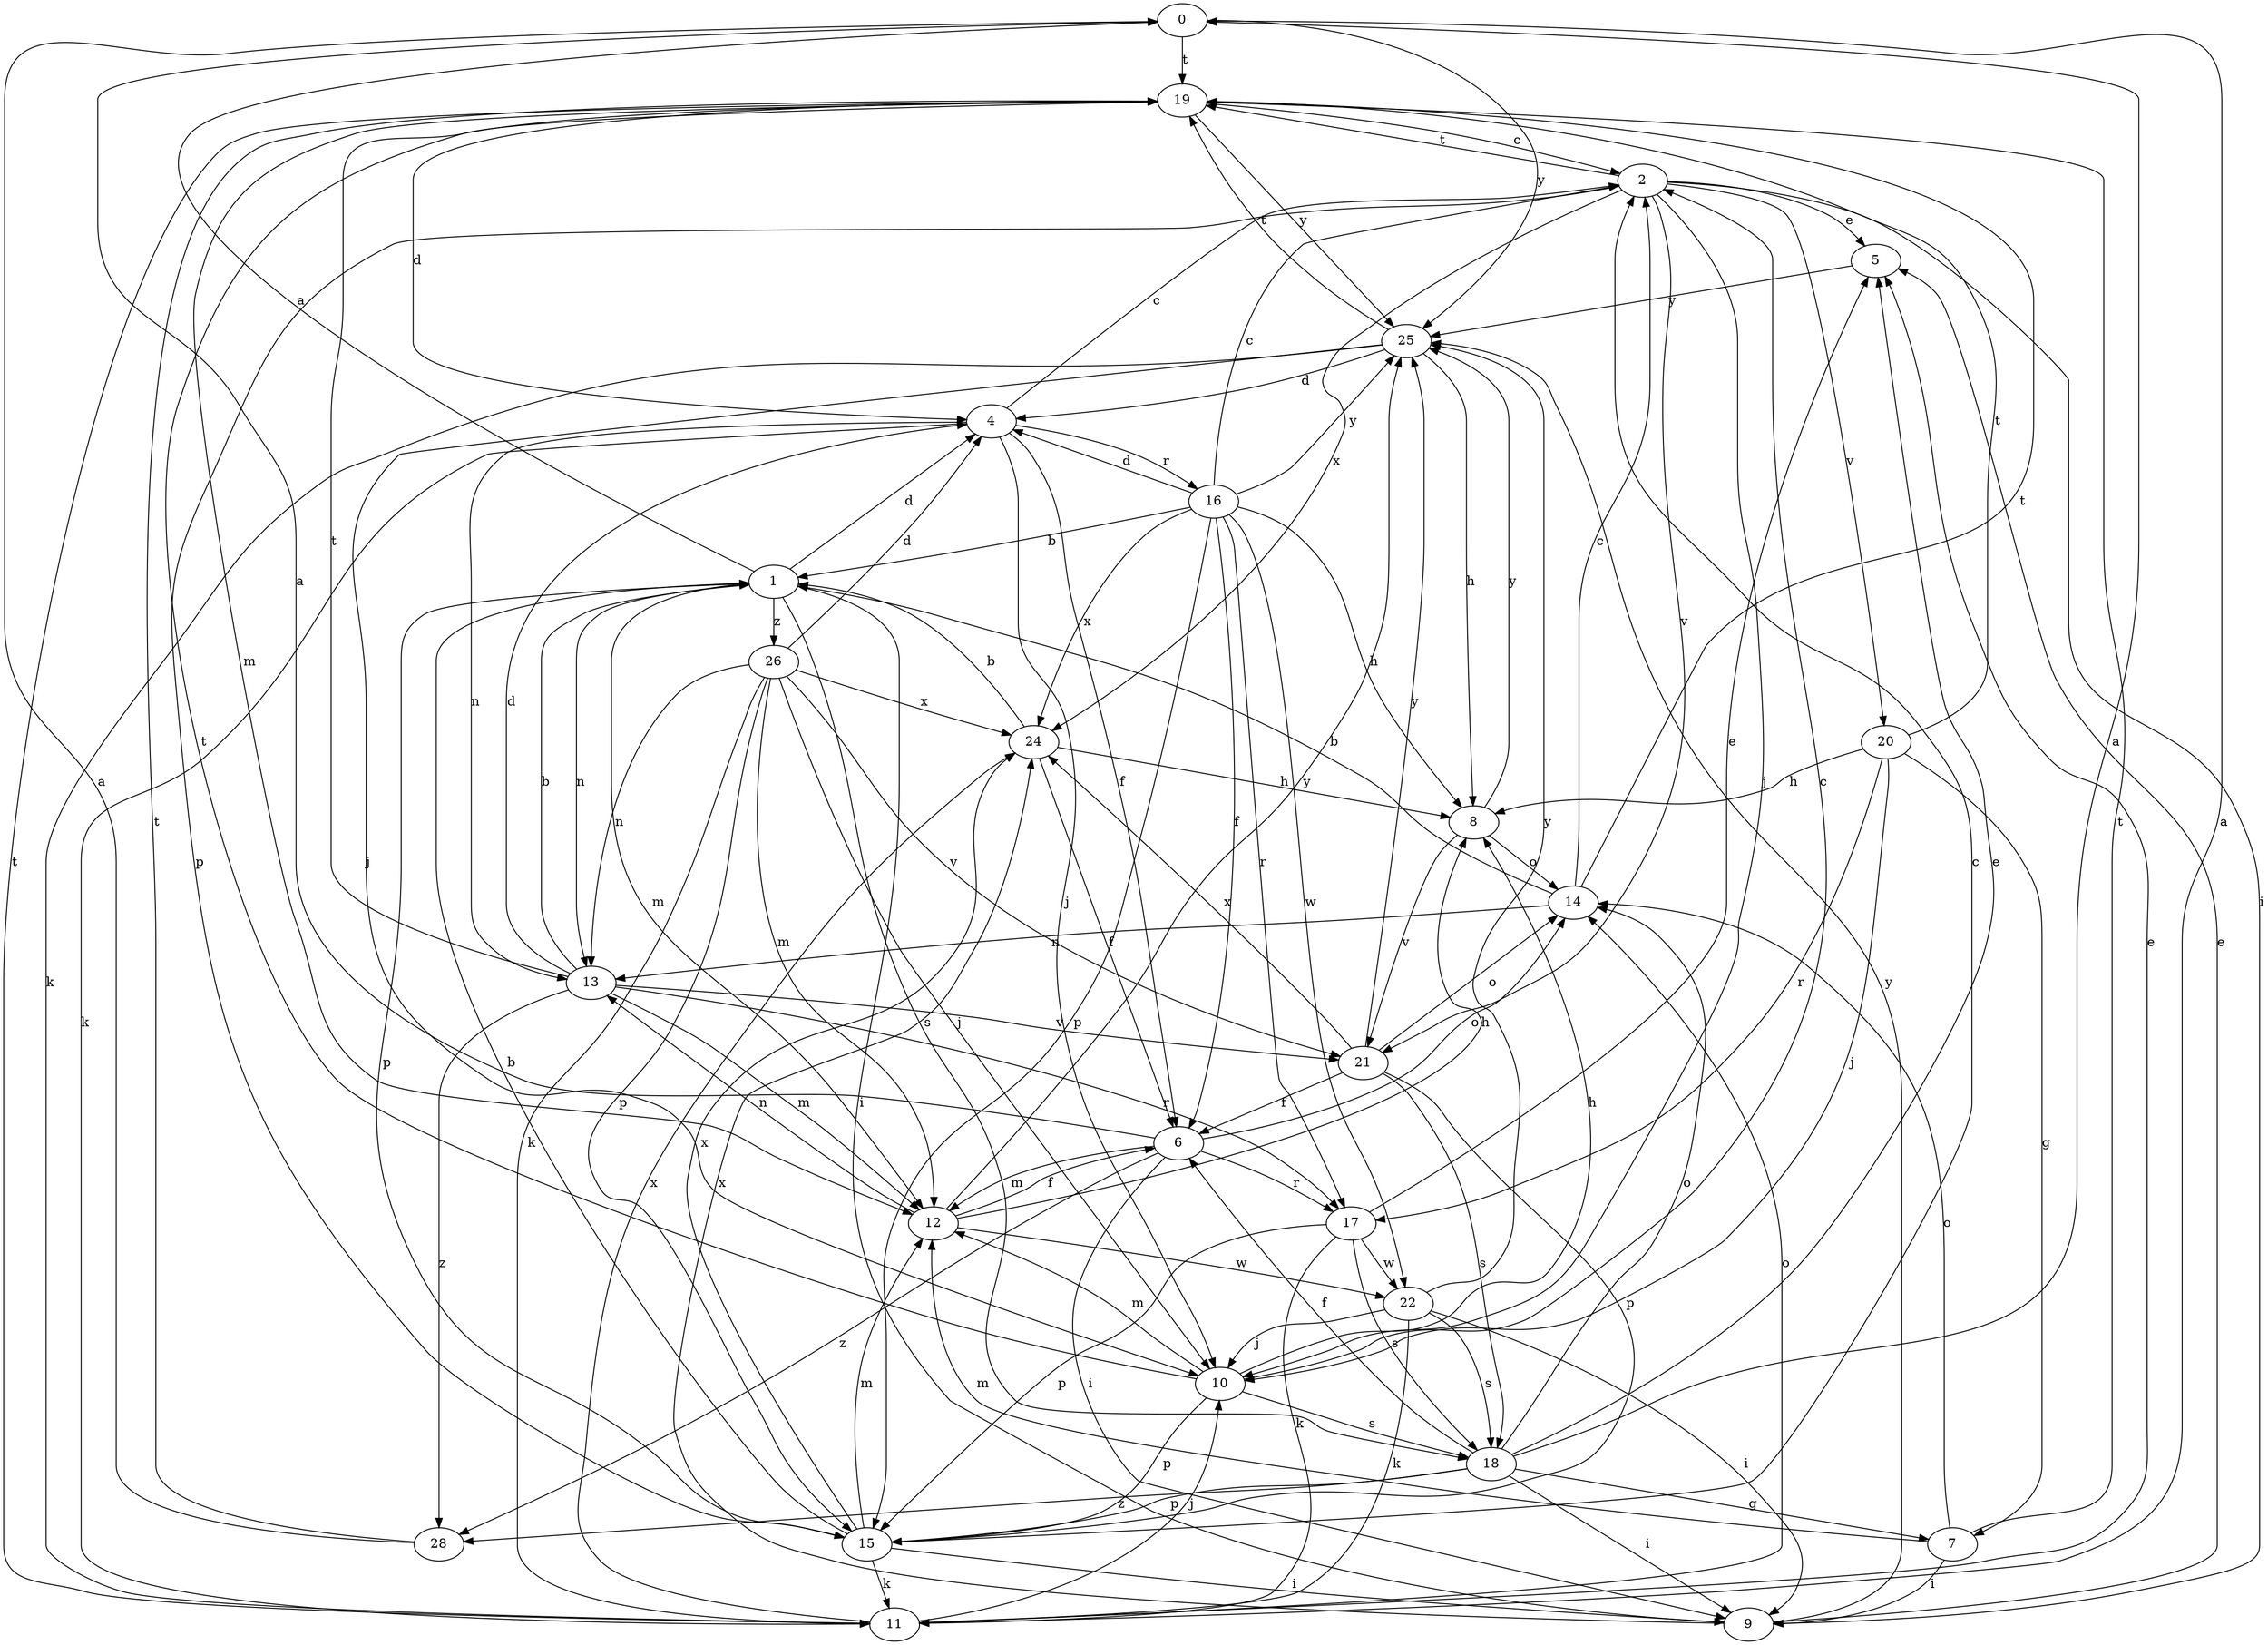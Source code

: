 strict digraph  {
0;
1;
2;
4;
5;
6;
7;
8;
9;
10;
11;
12;
13;
14;
15;
16;
17;
18;
19;
20;
21;
22;
24;
25;
26;
28;
0 -> 19  [label=t];
0 -> 25  [label=y];
1 -> 0  [label=a];
1 -> 4  [label=d];
1 -> 9  [label=i];
1 -> 12  [label=m];
1 -> 13  [label=n];
1 -> 15  [label=p];
1 -> 18  [label=s];
1 -> 26  [label=z];
2 -> 5  [label=e];
2 -> 9  [label=i];
2 -> 10  [label=j];
2 -> 15  [label=p];
2 -> 19  [label=t];
2 -> 20  [label=v];
2 -> 21  [label=v];
2 -> 24  [label=x];
4 -> 2  [label=c];
4 -> 6  [label=f];
4 -> 10  [label=j];
4 -> 11  [label=k];
4 -> 13  [label=n];
4 -> 16  [label=r];
5 -> 25  [label=y];
6 -> 0  [label=a];
6 -> 9  [label=i];
6 -> 12  [label=m];
6 -> 14  [label=o];
6 -> 17  [label=r];
6 -> 28  [label=z];
7 -> 9  [label=i];
7 -> 12  [label=m];
7 -> 14  [label=o];
7 -> 19  [label=t];
8 -> 14  [label=o];
8 -> 21  [label=v];
8 -> 25  [label=y];
9 -> 5  [label=e];
9 -> 24  [label=x];
9 -> 25  [label=y];
10 -> 2  [label=c];
10 -> 8  [label=h];
10 -> 12  [label=m];
10 -> 15  [label=p];
10 -> 18  [label=s];
10 -> 19  [label=t];
11 -> 0  [label=a];
11 -> 5  [label=e];
11 -> 10  [label=j];
11 -> 14  [label=o];
11 -> 19  [label=t];
11 -> 24  [label=x];
12 -> 6  [label=f];
12 -> 8  [label=h];
12 -> 13  [label=n];
12 -> 22  [label=w];
12 -> 25  [label=y];
13 -> 1  [label=b];
13 -> 4  [label=d];
13 -> 12  [label=m];
13 -> 17  [label=r];
13 -> 19  [label=t];
13 -> 21  [label=v];
13 -> 28  [label=z];
14 -> 1  [label=b];
14 -> 2  [label=c];
14 -> 13  [label=n];
14 -> 19  [label=t];
15 -> 1  [label=b];
15 -> 2  [label=c];
15 -> 9  [label=i];
15 -> 11  [label=k];
15 -> 12  [label=m];
15 -> 24  [label=x];
16 -> 1  [label=b];
16 -> 2  [label=c];
16 -> 4  [label=d];
16 -> 6  [label=f];
16 -> 8  [label=h];
16 -> 15  [label=p];
16 -> 17  [label=r];
16 -> 22  [label=w];
16 -> 24  [label=x];
16 -> 25  [label=y];
17 -> 5  [label=e];
17 -> 11  [label=k];
17 -> 15  [label=p];
17 -> 18  [label=s];
17 -> 22  [label=w];
18 -> 0  [label=a];
18 -> 5  [label=e];
18 -> 6  [label=f];
18 -> 7  [label=g];
18 -> 9  [label=i];
18 -> 14  [label=o];
18 -> 15  [label=p];
18 -> 28  [label=z];
19 -> 2  [label=c];
19 -> 4  [label=d];
19 -> 12  [label=m];
19 -> 25  [label=y];
20 -> 7  [label=g];
20 -> 8  [label=h];
20 -> 10  [label=j];
20 -> 17  [label=r];
20 -> 19  [label=t];
21 -> 6  [label=f];
21 -> 14  [label=o];
21 -> 15  [label=p];
21 -> 18  [label=s];
21 -> 24  [label=x];
21 -> 25  [label=y];
22 -> 9  [label=i];
22 -> 10  [label=j];
22 -> 11  [label=k];
22 -> 18  [label=s];
22 -> 25  [label=y];
24 -> 1  [label=b];
24 -> 6  [label=f];
24 -> 8  [label=h];
25 -> 4  [label=d];
25 -> 8  [label=h];
25 -> 10  [label=j];
25 -> 11  [label=k];
25 -> 19  [label=t];
26 -> 4  [label=d];
26 -> 10  [label=j];
26 -> 11  [label=k];
26 -> 12  [label=m];
26 -> 13  [label=n];
26 -> 15  [label=p];
26 -> 21  [label=v];
26 -> 24  [label=x];
28 -> 0  [label=a];
28 -> 19  [label=t];
}
